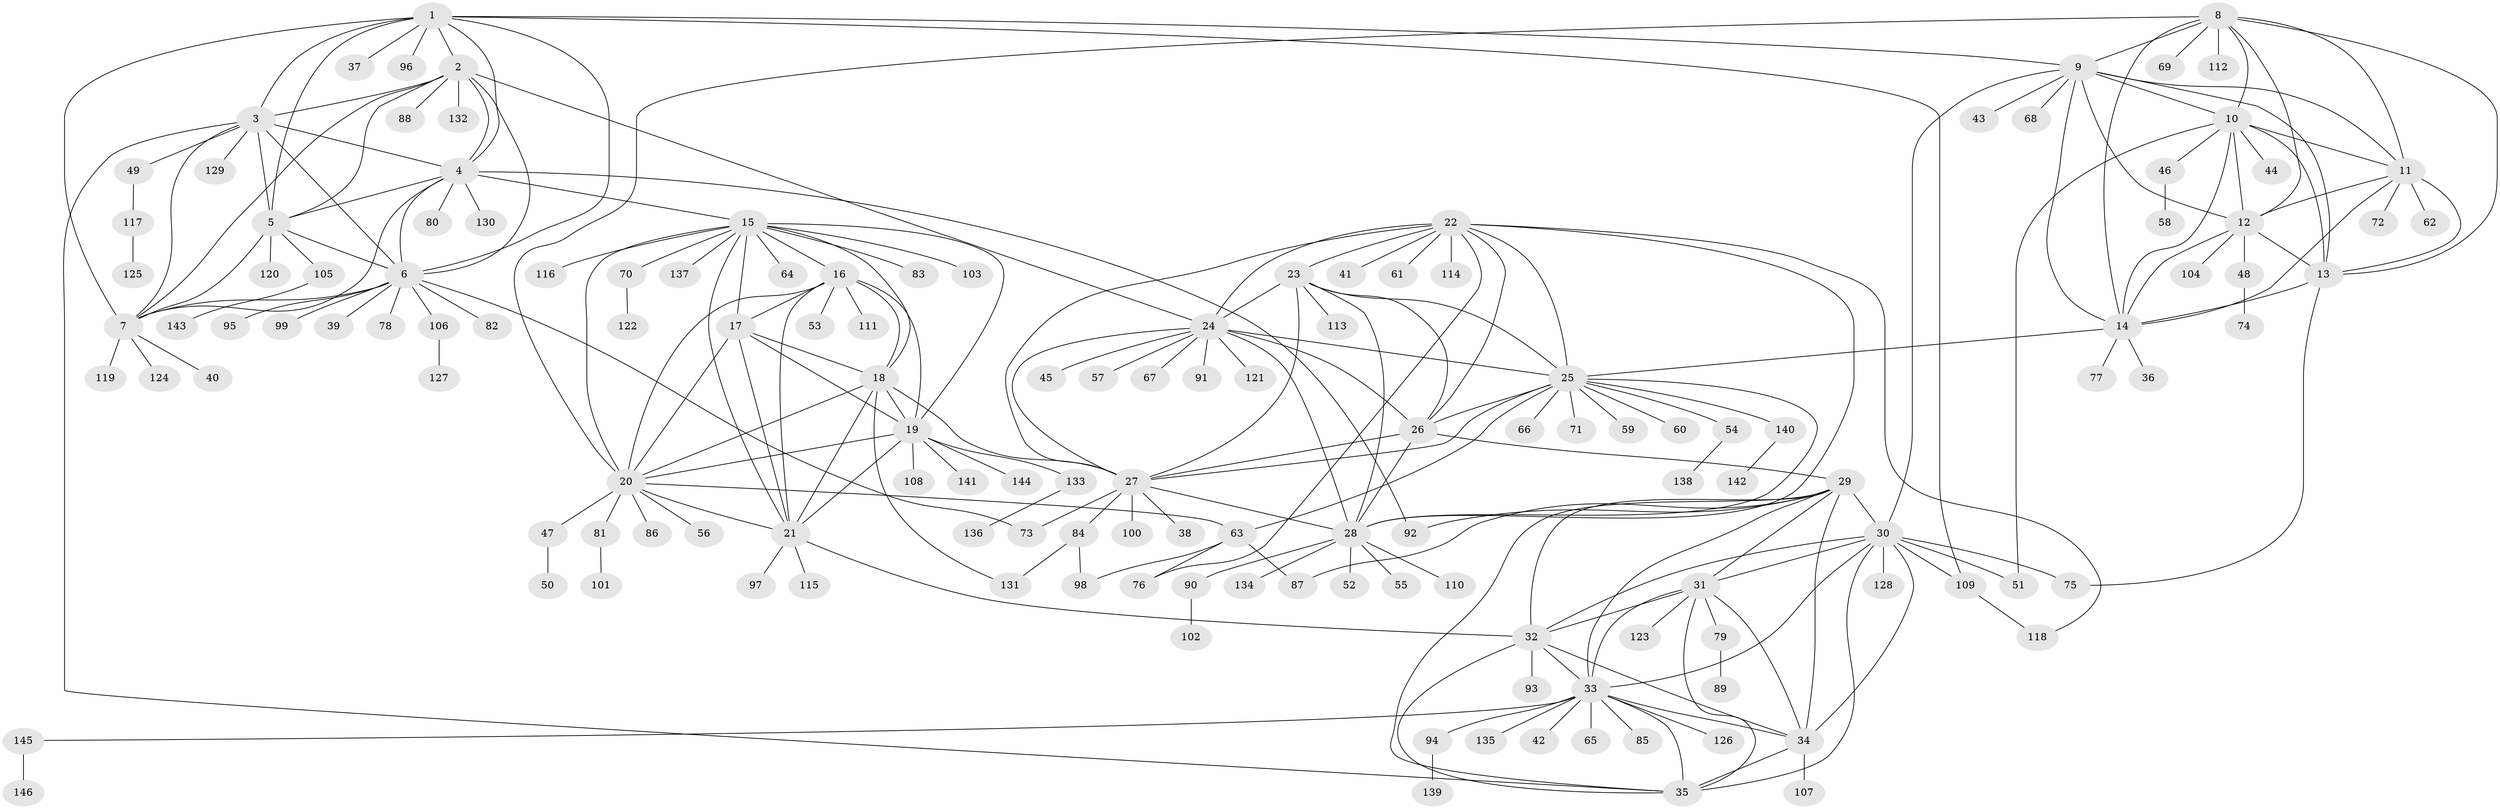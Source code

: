 // coarse degree distribution, {10: 0.05172413793103448, 9: 0.017241379310344827, 2: 0.017241379310344827, 4: 0.034482758620689655, 6: 0.017241379310344827, 1: 0.7931034482758621, 7: 0.017241379310344827, 12: 0.017241379310344827, 11: 0.034482758620689655}
// Generated by graph-tools (version 1.1) at 2025/57/03/04/25 21:57:23]
// undirected, 146 vertices, 237 edges
graph export_dot {
graph [start="1"]
  node [color=gray90,style=filled];
  1;
  2;
  3;
  4;
  5;
  6;
  7;
  8;
  9;
  10;
  11;
  12;
  13;
  14;
  15;
  16;
  17;
  18;
  19;
  20;
  21;
  22;
  23;
  24;
  25;
  26;
  27;
  28;
  29;
  30;
  31;
  32;
  33;
  34;
  35;
  36;
  37;
  38;
  39;
  40;
  41;
  42;
  43;
  44;
  45;
  46;
  47;
  48;
  49;
  50;
  51;
  52;
  53;
  54;
  55;
  56;
  57;
  58;
  59;
  60;
  61;
  62;
  63;
  64;
  65;
  66;
  67;
  68;
  69;
  70;
  71;
  72;
  73;
  74;
  75;
  76;
  77;
  78;
  79;
  80;
  81;
  82;
  83;
  84;
  85;
  86;
  87;
  88;
  89;
  90;
  91;
  92;
  93;
  94;
  95;
  96;
  97;
  98;
  99;
  100;
  101;
  102;
  103;
  104;
  105;
  106;
  107;
  108;
  109;
  110;
  111;
  112;
  113;
  114;
  115;
  116;
  117;
  118;
  119;
  120;
  121;
  122;
  123;
  124;
  125;
  126;
  127;
  128;
  129;
  130;
  131;
  132;
  133;
  134;
  135;
  136;
  137;
  138;
  139;
  140;
  141;
  142;
  143;
  144;
  145;
  146;
  1 -- 2;
  1 -- 3;
  1 -- 4;
  1 -- 5;
  1 -- 6;
  1 -- 7;
  1 -- 9;
  1 -- 37;
  1 -- 96;
  1 -- 109;
  2 -- 3;
  2 -- 4;
  2 -- 5;
  2 -- 6;
  2 -- 7;
  2 -- 24;
  2 -- 88;
  2 -- 132;
  3 -- 4;
  3 -- 5;
  3 -- 6;
  3 -- 7;
  3 -- 35;
  3 -- 49;
  3 -- 129;
  4 -- 5;
  4 -- 6;
  4 -- 7;
  4 -- 15;
  4 -- 80;
  4 -- 92;
  4 -- 130;
  5 -- 6;
  5 -- 7;
  5 -- 105;
  5 -- 120;
  6 -- 7;
  6 -- 39;
  6 -- 73;
  6 -- 78;
  6 -- 82;
  6 -- 95;
  6 -- 99;
  6 -- 106;
  7 -- 40;
  7 -- 119;
  7 -- 124;
  8 -- 9;
  8 -- 10;
  8 -- 11;
  8 -- 12;
  8 -- 13;
  8 -- 14;
  8 -- 20;
  8 -- 69;
  8 -- 112;
  9 -- 10;
  9 -- 11;
  9 -- 12;
  9 -- 13;
  9 -- 14;
  9 -- 30;
  9 -- 43;
  9 -- 68;
  10 -- 11;
  10 -- 12;
  10 -- 13;
  10 -- 14;
  10 -- 44;
  10 -- 46;
  10 -- 51;
  11 -- 12;
  11 -- 13;
  11 -- 14;
  11 -- 62;
  11 -- 72;
  12 -- 13;
  12 -- 14;
  12 -- 48;
  12 -- 104;
  13 -- 14;
  13 -- 75;
  14 -- 25;
  14 -- 36;
  14 -- 77;
  15 -- 16;
  15 -- 17;
  15 -- 18;
  15 -- 19;
  15 -- 20;
  15 -- 21;
  15 -- 64;
  15 -- 70;
  15 -- 83;
  15 -- 103;
  15 -- 116;
  15 -- 137;
  16 -- 17;
  16 -- 18;
  16 -- 19;
  16 -- 20;
  16 -- 21;
  16 -- 53;
  16 -- 111;
  17 -- 18;
  17 -- 19;
  17 -- 20;
  17 -- 21;
  18 -- 19;
  18 -- 20;
  18 -- 21;
  18 -- 27;
  18 -- 131;
  19 -- 20;
  19 -- 21;
  19 -- 108;
  19 -- 133;
  19 -- 141;
  19 -- 144;
  20 -- 21;
  20 -- 47;
  20 -- 56;
  20 -- 63;
  20 -- 81;
  20 -- 86;
  21 -- 32;
  21 -- 97;
  21 -- 115;
  22 -- 23;
  22 -- 24;
  22 -- 25;
  22 -- 26;
  22 -- 27;
  22 -- 28;
  22 -- 41;
  22 -- 61;
  22 -- 76;
  22 -- 114;
  22 -- 118;
  23 -- 24;
  23 -- 25;
  23 -- 26;
  23 -- 27;
  23 -- 28;
  23 -- 113;
  24 -- 25;
  24 -- 26;
  24 -- 27;
  24 -- 28;
  24 -- 45;
  24 -- 57;
  24 -- 67;
  24 -- 91;
  24 -- 121;
  25 -- 26;
  25 -- 27;
  25 -- 28;
  25 -- 54;
  25 -- 59;
  25 -- 60;
  25 -- 63;
  25 -- 66;
  25 -- 71;
  25 -- 140;
  26 -- 27;
  26 -- 28;
  26 -- 29;
  27 -- 28;
  27 -- 38;
  27 -- 73;
  27 -- 84;
  27 -- 100;
  28 -- 52;
  28 -- 55;
  28 -- 90;
  28 -- 110;
  28 -- 134;
  29 -- 30;
  29 -- 31;
  29 -- 32;
  29 -- 33;
  29 -- 34;
  29 -- 35;
  29 -- 87;
  29 -- 92;
  30 -- 31;
  30 -- 32;
  30 -- 33;
  30 -- 34;
  30 -- 35;
  30 -- 51;
  30 -- 75;
  30 -- 109;
  30 -- 128;
  31 -- 32;
  31 -- 33;
  31 -- 34;
  31 -- 35;
  31 -- 79;
  31 -- 123;
  32 -- 33;
  32 -- 34;
  32 -- 35;
  32 -- 93;
  33 -- 34;
  33 -- 35;
  33 -- 42;
  33 -- 65;
  33 -- 85;
  33 -- 94;
  33 -- 126;
  33 -- 135;
  33 -- 145;
  34 -- 35;
  34 -- 107;
  46 -- 58;
  47 -- 50;
  48 -- 74;
  49 -- 117;
  54 -- 138;
  63 -- 76;
  63 -- 87;
  63 -- 98;
  70 -- 122;
  79 -- 89;
  81 -- 101;
  84 -- 98;
  84 -- 131;
  90 -- 102;
  94 -- 139;
  105 -- 143;
  106 -- 127;
  109 -- 118;
  117 -- 125;
  133 -- 136;
  140 -- 142;
  145 -- 146;
}
